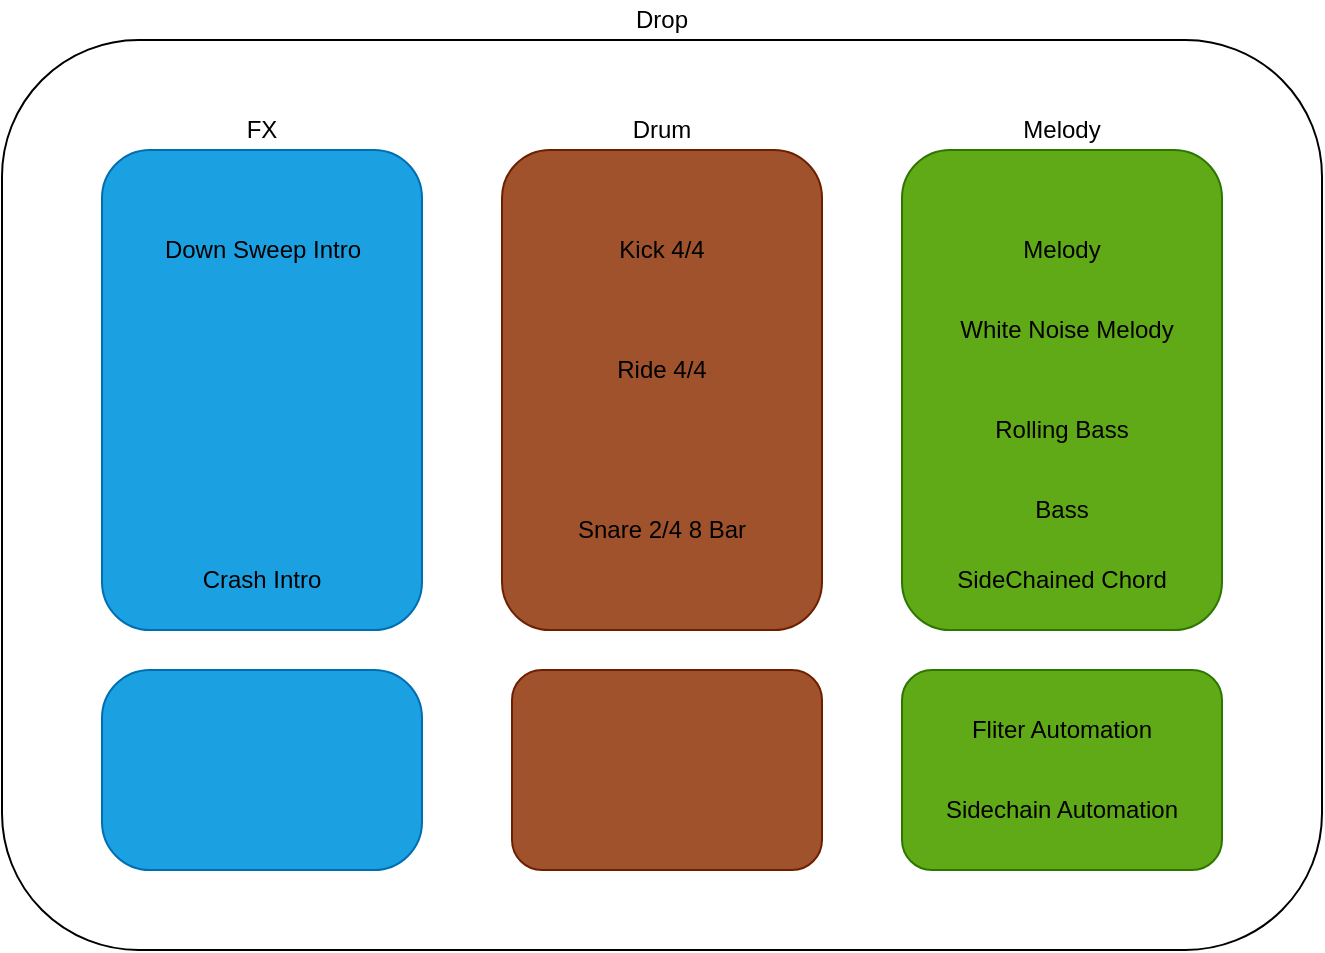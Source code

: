 <mxfile version="13.5.8" type="github">
  <diagram id="prtHgNgQTEPvFCAcTncT" name="Page-1">
    <mxGraphModel dx="731" dy="459" grid="1" gridSize="10" guides="1" tooltips="1" connect="1" arrows="1" fold="1" page="1" pageScale="1" pageWidth="827" pageHeight="1169" math="0" shadow="0">
      <root>
        <mxCell id="0" />
        <mxCell id="1" parent="0" />
        <mxCell id="m0RZPSVap7t2fpv9oxeb-20" value="" style="rounded=1;whiteSpace=wrap;html=1;" parent="1" vertex="1">
          <mxGeometry x="70" y="305" width="660" height="455" as="geometry" />
        </mxCell>
        <mxCell id="m0RZPSVap7t2fpv9oxeb-1" value="" style="rounded=1;whiteSpace=wrap;html=1;fillColor=#1ba1e2;strokeColor=#006EAF;fontColor=#ffffff;" parent="1" vertex="1">
          <mxGeometry x="120" y="360" width="160" height="240" as="geometry" />
        </mxCell>
        <mxCell id="m0RZPSVap7t2fpv9oxeb-5" value="Down Sweep Intro" style="text;html=1;strokeColor=none;fillColor=none;align=center;verticalAlign=middle;whiteSpace=wrap;rounded=0;" parent="1" vertex="1">
          <mxGeometry x="142.5" y="400" width="115" height="20" as="geometry" />
        </mxCell>
        <mxCell id="m0RZPSVap7t2fpv9oxeb-6" value="Crash Intro" style="text;html=1;strokeColor=none;fillColor=none;align=center;verticalAlign=middle;whiteSpace=wrap;rounded=0;" parent="1" vertex="1">
          <mxGeometry x="120" y="565" width="160" height="20" as="geometry" />
        </mxCell>
        <mxCell id="m0RZPSVap7t2fpv9oxeb-8" value="FX" style="text;html=1;strokeColor=none;fillColor=none;align=center;verticalAlign=middle;whiteSpace=wrap;rounded=0;" parent="1" vertex="1">
          <mxGeometry x="180" y="340" width="40" height="20" as="geometry" />
        </mxCell>
        <mxCell id="m0RZPSVap7t2fpv9oxeb-9" value="" style="rounded=1;whiteSpace=wrap;html=1;strokeColor=#6D1F00;fontColor=#ffffff;fillColor=#a0522d;" parent="1" vertex="1">
          <mxGeometry x="320" y="360" width="160" height="240" as="geometry" />
        </mxCell>
        <mxCell id="m0RZPSVap7t2fpv9oxeb-10" value="Kick 4/4" style="text;html=1;strokeColor=none;fillColor=none;align=center;verticalAlign=middle;whiteSpace=wrap;rounded=0;" parent="1" vertex="1">
          <mxGeometry x="360" y="400" width="80" height="20" as="geometry" />
        </mxCell>
        <mxCell id="m0RZPSVap7t2fpv9oxeb-11" value="Ride 4/4" style="text;html=1;strokeColor=none;fillColor=none;align=center;verticalAlign=middle;whiteSpace=wrap;rounded=0;" parent="1" vertex="1">
          <mxGeometry x="305" y="460" width="190" height="20" as="geometry" />
        </mxCell>
        <mxCell id="m0RZPSVap7t2fpv9oxeb-13" value="Drum" style="text;html=1;strokeColor=none;fillColor=none;align=center;verticalAlign=middle;whiteSpace=wrap;rounded=0;" parent="1" vertex="1">
          <mxGeometry x="380" y="340" width="40" height="20" as="geometry" />
        </mxCell>
        <mxCell id="m0RZPSVap7t2fpv9oxeb-14" value="" style="rounded=1;whiteSpace=wrap;html=1;fillColor=#60a917;strokeColor=#2D7600;fontColor=#ffffff;" parent="1" vertex="1">
          <mxGeometry x="520" y="360" width="160" height="240" as="geometry" />
        </mxCell>
        <mxCell id="m0RZPSVap7t2fpv9oxeb-15" value="Melody" style="text;html=1;strokeColor=none;fillColor=none;align=center;verticalAlign=middle;whiteSpace=wrap;rounded=0;" parent="1" vertex="1">
          <mxGeometry x="550" y="400" width="100" height="20" as="geometry" />
        </mxCell>
        <mxCell id="m0RZPSVap7t2fpv9oxeb-16" value="White Noise Melody" style="text;html=1;strokeColor=none;fillColor=none;align=center;verticalAlign=middle;whiteSpace=wrap;rounded=0;" parent="1" vertex="1">
          <mxGeometry x="540" y="440" width="125" height="20" as="geometry" />
        </mxCell>
        <mxCell id="m0RZPSVap7t2fpv9oxeb-18" value="Melody" style="text;html=1;strokeColor=none;fillColor=none;align=center;verticalAlign=middle;whiteSpace=wrap;rounded=0;" parent="1" vertex="1">
          <mxGeometry x="580" y="340" width="40" height="20" as="geometry" />
        </mxCell>
        <mxCell id="m0RZPSVap7t2fpv9oxeb-21" value="Drop" style="text;html=1;strokeColor=none;fillColor=none;align=center;verticalAlign=middle;whiteSpace=wrap;rounded=0;" parent="1" vertex="1">
          <mxGeometry x="365" y="285" width="70" height="20" as="geometry" />
        </mxCell>
        <mxCell id="_SBC7PhoCTFk9qtBru0z-2" value="Rolling Bass" style="text;html=1;strokeColor=none;fillColor=none;align=center;verticalAlign=middle;whiteSpace=wrap;rounded=0;" parent="1" vertex="1">
          <mxGeometry x="560" y="490" width="80" height="20" as="geometry" />
        </mxCell>
        <mxCell id="_SBC7PhoCTFk9qtBru0z-3" value="" style="rounded=1;whiteSpace=wrap;html=1;fillColor=#1ba1e2;arcSize=24;strokeColor=#006EAF;fontColor=#ffffff;" parent="1" vertex="1">
          <mxGeometry x="120" y="620" width="160" height="100" as="geometry" />
        </mxCell>
        <mxCell id="_SBC7PhoCTFk9qtBru0z-8" value="" style="rounded=1;whiteSpace=wrap;html=1;fillColor=#a0522d;strokeColor=#6D1F00;fontColor=#ffffff;" parent="1" vertex="1">
          <mxGeometry x="325" y="620" width="155" height="100" as="geometry" />
        </mxCell>
        <mxCell id="_SBC7PhoCTFk9qtBru0z-10" value="Bass" style="text;html=1;strokeColor=none;fillColor=none;align=center;verticalAlign=middle;whiteSpace=wrap;rounded=0;" parent="1" vertex="1">
          <mxGeometry x="560" y="530" width="80" height="20" as="geometry" />
        </mxCell>
        <mxCell id="_SBC7PhoCTFk9qtBru0z-11" value="SideChained Chord" style="text;html=1;strokeColor=none;fillColor=none;align=center;verticalAlign=middle;whiteSpace=wrap;rounded=0;" parent="1" vertex="1">
          <mxGeometry x="540" y="565" width="120" height="20" as="geometry" />
        </mxCell>
        <mxCell id="_SBC7PhoCTFk9qtBru0z-12" value="" style="rounded=1;whiteSpace=wrap;html=1;fillColor=#60a917;strokeColor=#2D7600;fontColor=#ffffff;" parent="1" vertex="1">
          <mxGeometry x="520" y="620" width="160" height="100" as="geometry" />
        </mxCell>
        <mxCell id="_SBC7PhoCTFk9qtBru0z-13" value="Fliter Automation" style="text;html=1;strokeColor=none;fillColor=none;align=center;verticalAlign=middle;whiteSpace=wrap;rounded=0;" parent="1" vertex="1">
          <mxGeometry x="535" y="640" width="130" height="20" as="geometry" />
        </mxCell>
        <mxCell id="_SBC7PhoCTFk9qtBru0z-15" value="Sidechain Automation" style="text;html=1;strokeColor=none;fillColor=none;align=center;verticalAlign=middle;whiteSpace=wrap;rounded=0;" parent="1" vertex="1">
          <mxGeometry x="530" y="680" width="140" height="20" as="geometry" />
        </mxCell>
        <mxCell id="GAa9w-9112-TeFDChxF--1" value="Snare 2/4 8 Bar" style="text;html=1;strokeColor=none;fillColor=none;align=center;verticalAlign=middle;whiteSpace=wrap;rounded=0;" parent="1" vertex="1">
          <mxGeometry x="305" y="540" width="190" height="20" as="geometry" />
        </mxCell>
      </root>
    </mxGraphModel>
  </diagram>
</mxfile>
